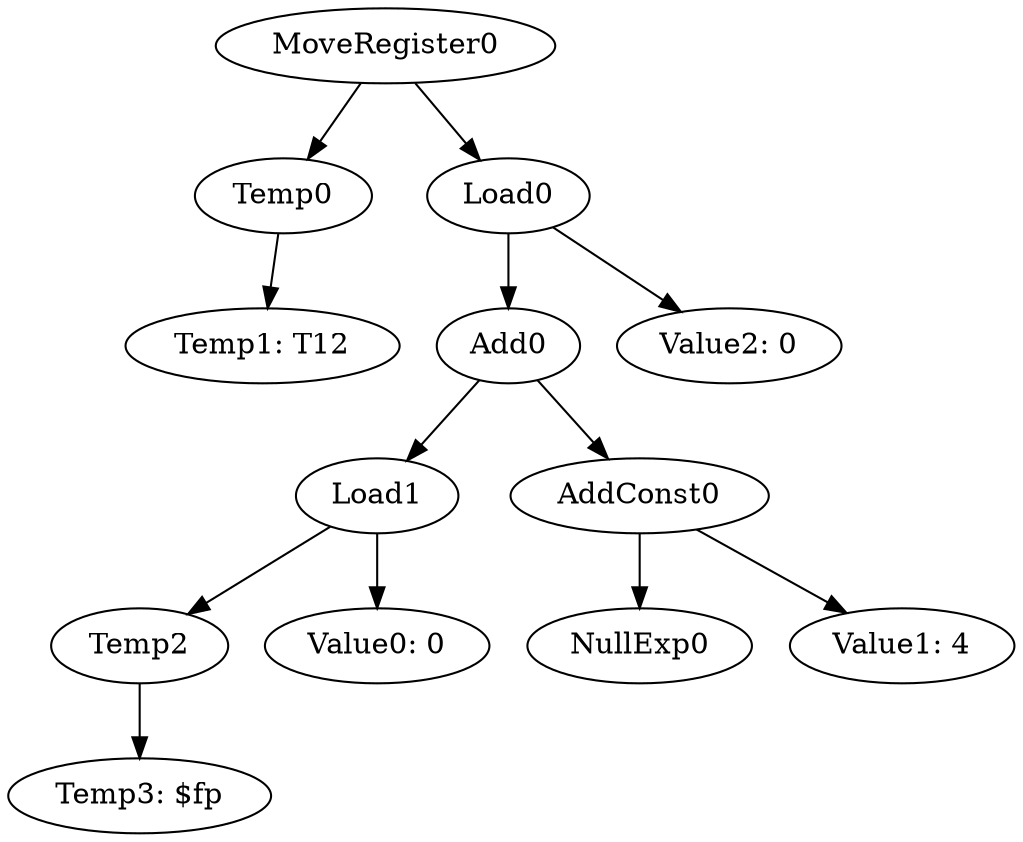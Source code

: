 digraph {
	ordering = out;
	Load0 -> Add0;
	Load0 -> "Value2: 0";
	AddConst0 -> NullExp0;
	AddConst0 -> "Value1: 4";
	Add0 -> Load1;
	Add0 -> AddConst0;
	Temp0 -> "Temp1: T12";
	Temp2 -> "Temp3: $fp";
	MoveRegister0 -> Temp0;
	MoveRegister0 -> Load0;
	Load1 -> Temp2;
	Load1 -> "Value0: 0";
}

